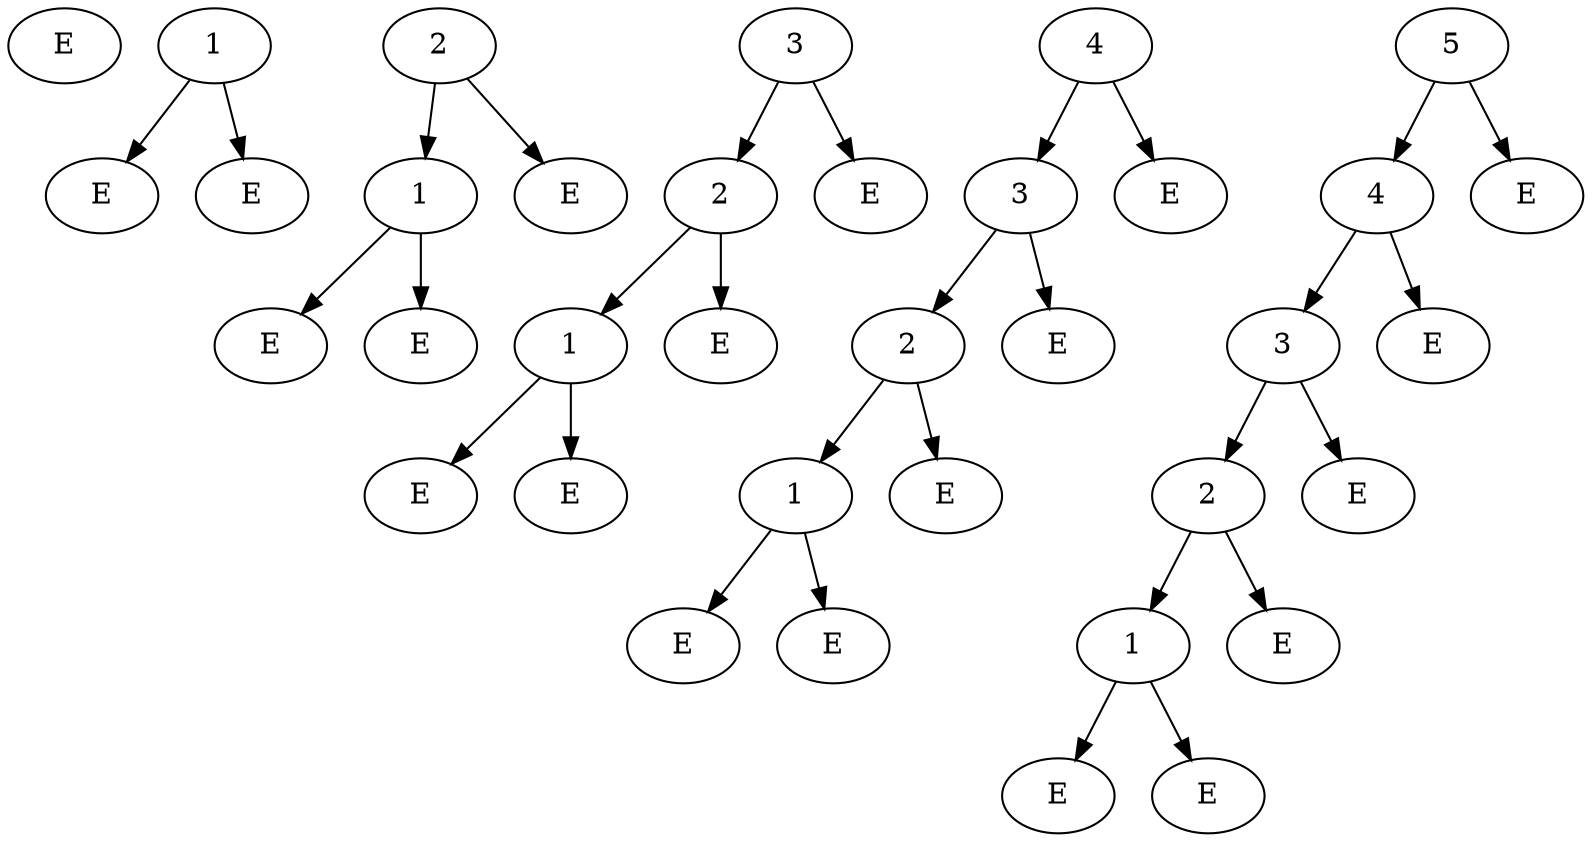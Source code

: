 digraph G {
u1[label="E"];
u3[label="1"];
u4[label="E"];
u5[label="E"];
u7[label="2"];
u8[label="1"];
u9[label="E"];
u10[label="E"];
u11[label="E"];
u13[label="3"];
u14[label="2"];
u15[label="1"];
u16[label="E"];
u17[label="E"];
u18[label="E"];
u19[label="E"];
u21[label="4"];
u22[label="3"];
u23[label="2"];
u24[label="1"];
u25[label="E"];
u26[label="E"];
u27[label="E"];
u28[label="E"];
u29[label="E"];
u31[label="5"];
u32[label="4"];
u33[label="3"];
u34[label="2"];
u35[label="1"];
u36[label="E"];
u37[label="E"];
u38[label="E"];
u39[label="E"];
u40[label="E"];
u41[label="E"];
u3 -> u4[label=""];
u3 -> u5[label=""];
u7 -> u8[label=""];
u7 -> u11[label=""];
u8 -> u9[label=""];
u8 -> u10[label=""];
u13 -> u14[label=""];
u13 -> u19[label=""];
u14 -> u15[label=""];
u14 -> u18[label=""];
u15 -> u16[label=""];
u15 -> u17[label=""];
u21 -> u22[label=""];
u21 -> u29[label=""];
u22 -> u23[label=""];
u22 -> u28[label=""];
u23 -> u24[label=""];
u23 -> u27[label=""];
u24 -> u25[label=""];
u24 -> u26[label=""];
u31 -> u32[label=""];
u31 -> u41[label=""];
u32 -> u33[label=""];
u32 -> u40[label=""];
u33 -> u34[label=""];
u33 -> u39[label=""];
u34 -> u35[label=""];
u34 -> u38[label=""];
u35 -> u36[label=""];
u35 -> u37[label=""];

}
